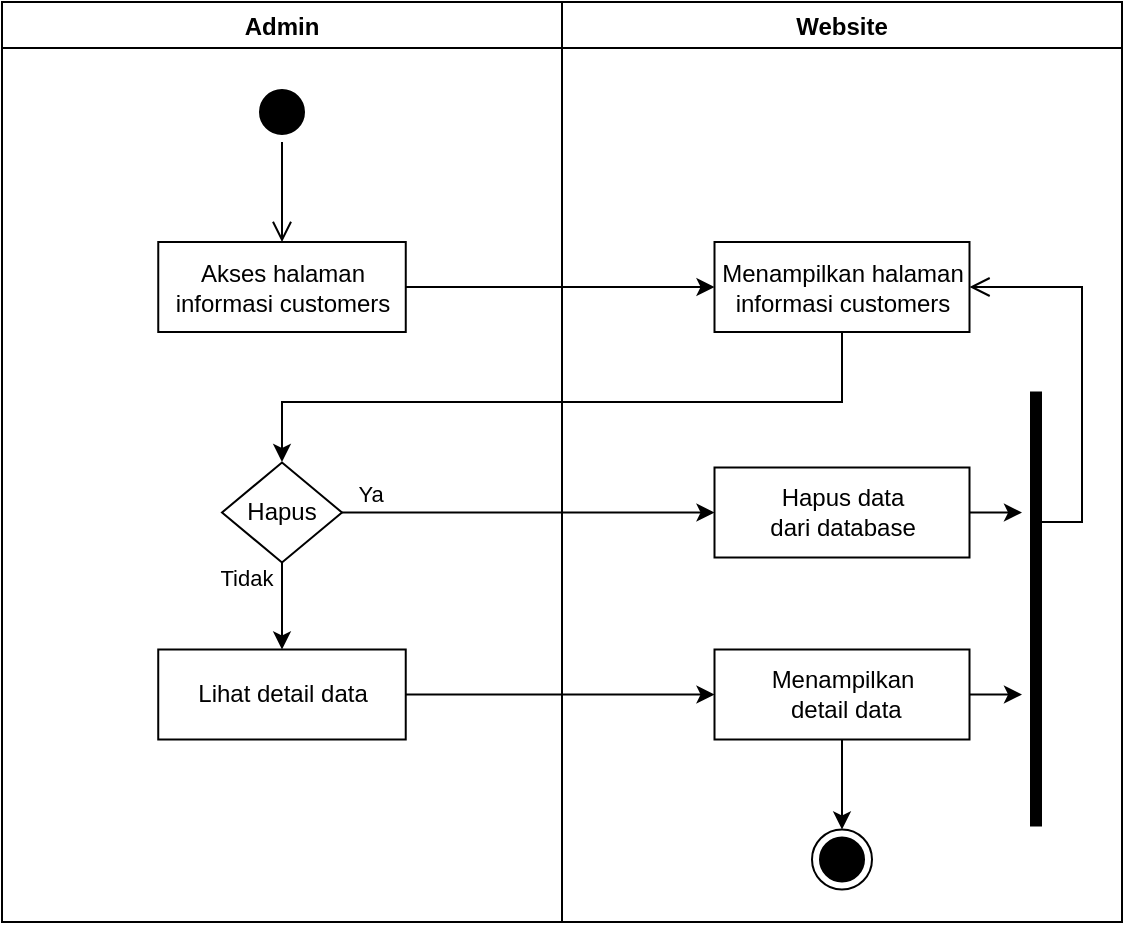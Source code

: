 <mxfile version="20.2.7" type="device"><diagram id="HG8Azky--fCuIibgUg4V" name="Page-1"><mxGraphModel dx="1240" dy="689" grid="1" gridSize="10" guides="1" tooltips="1" connect="1" arrows="1" fold="1" page="1" pageScale="1" pageWidth="850" pageHeight="1100" math="0" shadow="0"><root><mxCell id="0"/><mxCell id="1" parent="0"/><mxCell id="ijmGz51_Xqpf0WR8XBvP-1" value="Website" style="swimlane;fillColor=none;" parent="1" vertex="1"><mxGeometry x="440" y="160" width="280" height="460" as="geometry"/></mxCell><mxCell id="ijmGz51_Xqpf0WR8XBvP-2" value="Menampilkan halaman&lt;br&gt;informasi customers" style="html=1;strokeColor=#000000;fillColor=default;" parent="ijmGz51_Xqpf0WR8XBvP-1" vertex="1"><mxGeometry x="76.25" y="120" width="127.5" height="45" as="geometry"/></mxCell><mxCell id="ijmGz51_Xqpf0WR8XBvP-3" value="" style="ellipse;html=1;shape=endState;fillColor=#000000;strokeColor=#000000;" parent="ijmGz51_Xqpf0WR8XBvP-1" vertex="1"><mxGeometry x="125" y="413.75" width="30" height="30" as="geometry"/></mxCell><mxCell id="ijmGz51_Xqpf0WR8XBvP-6" value="Hapus data&lt;br&gt;dari database" style="html=1;strokeColor=#000000;fillColor=default;" parent="ijmGz51_Xqpf0WR8XBvP-1" vertex="1"><mxGeometry x="76.25" y="232.75" width="127.5" height="45" as="geometry"/></mxCell><mxCell id="ijmGz51_Xqpf0WR8XBvP-46" style="edgeStyle=orthogonalEdgeStyle;rounded=0;orthogonalLoop=1;jettySize=auto;html=1;exitX=0.5;exitY=1;exitDx=0;exitDy=0;entryX=0.5;entryY=0;entryDx=0;entryDy=0;" parent="ijmGz51_Xqpf0WR8XBvP-1" source="ijmGz51_Xqpf0WR8XBvP-10" target="ijmGz51_Xqpf0WR8XBvP-3" edge="1"><mxGeometry relative="1" as="geometry"/></mxCell><mxCell id="ijmGz51_Xqpf0WR8XBvP-10" value="Menampilkan &lt;br&gt;&amp;nbsp;detail data" style="html=1;strokeColor=#000000;fillColor=default;" parent="ijmGz51_Xqpf0WR8XBvP-1" vertex="1"><mxGeometry x="76.25" y="323.75" width="127.5" height="45" as="geometry"/></mxCell><mxCell id="ijmGz51_Xqpf0WR8XBvP-11" value="" style="shape=line;html=1;strokeWidth=6;strokeColor=#000000;rotation=-90;" parent="ijmGz51_Xqpf0WR8XBvP-1" vertex="1"><mxGeometry x="128.25" y="298.5" width="217.5" height="10" as="geometry"/></mxCell><mxCell id="ijmGz51_Xqpf0WR8XBvP-12" value="" style="edgeStyle=orthogonalEdgeStyle;html=1;verticalAlign=bottom;endArrow=open;endSize=8;strokeColor=#000000;rounded=0;entryX=1;entryY=0.5;entryDx=0;entryDy=0;exitX=0.489;exitY=0.5;exitDx=0;exitDy=0;exitPerimeter=0;" parent="ijmGz51_Xqpf0WR8XBvP-1" target="ijmGz51_Xqpf0WR8XBvP-2" edge="1" source="ijmGz51_Xqpf0WR8XBvP-11"><mxGeometry relative="1" as="geometry"><mxPoint x="350" y="400" as="targetPoint"/><mxPoint x="250" y="560" as="sourcePoint"/><Array as="points"><mxPoint x="260" y="260"/><mxPoint x="260" y="143"/></Array></mxGeometry></mxCell><mxCell id="ijmGz51_Xqpf0WR8XBvP-13" value="Admin" style="swimlane;fillColor=none;startSize=23;" parent="1" vertex="1"><mxGeometry x="160" y="160" width="280" height="460" as="geometry"/></mxCell><mxCell id="ijmGz51_Xqpf0WR8XBvP-14" value="" style="ellipse;html=1;shape=startState;fillColor=#000000;strokeColor=#000000;" parent="ijmGz51_Xqpf0WR8XBvP-13" vertex="1"><mxGeometry x="125" y="40" width="30" height="30" as="geometry"/></mxCell><mxCell id="ijmGz51_Xqpf0WR8XBvP-15" value="" style="edgeStyle=orthogonalEdgeStyle;html=1;verticalAlign=bottom;endArrow=open;endSize=8;strokeColor=#000000;rounded=0;" parent="ijmGz51_Xqpf0WR8XBvP-13" source="ijmGz51_Xqpf0WR8XBvP-14" edge="1"><mxGeometry relative="1" as="geometry"><mxPoint x="140" y="120" as="targetPoint"/></mxGeometry></mxCell><mxCell id="ijmGz51_Xqpf0WR8XBvP-16" value="Akses halaman&lt;br&gt;informasi customers" style="html=1;strokeColor=#000000;fillColor=default;" parent="ijmGz51_Xqpf0WR8XBvP-13" vertex="1"><mxGeometry x="78.13" y="120" width="123.75" height="45" as="geometry"/></mxCell><mxCell id="ijmGz51_Xqpf0WR8XBvP-45" style="edgeStyle=orthogonalEdgeStyle;rounded=0;orthogonalLoop=1;jettySize=auto;html=1;exitX=0.5;exitY=1;exitDx=0;exitDy=0;entryX=0.5;entryY=0;entryDx=0;entryDy=0;" parent="ijmGz51_Xqpf0WR8XBvP-13" source="ijmGz51_Xqpf0WR8XBvP-22" target="ijmGz51_Xqpf0WR8XBvP-27" edge="1"><mxGeometry relative="1" as="geometry"/></mxCell><mxCell id="ijmGz51_Xqpf0WR8XBvP-22" value="Hapus" style="rhombus;whiteSpace=wrap;html=1;" parent="ijmGz51_Xqpf0WR8XBvP-13" vertex="1"><mxGeometry x="110.0" y="230.25" width="59.99" height="50" as="geometry"/></mxCell><mxCell id="ijmGz51_Xqpf0WR8XBvP-27" value="Lihat detail data" style="html=1;strokeColor=#000000;fillColor=default;" parent="ijmGz51_Xqpf0WR8XBvP-13" vertex="1"><mxGeometry x="78.12" y="323.75" width="123.75" height="45" as="geometry"/></mxCell><mxCell id="ijmGz51_Xqpf0WR8XBvP-28" style="edgeStyle=orthogonalEdgeStyle;rounded=0;orthogonalLoop=1;jettySize=auto;html=1;exitX=1;exitY=0.5;exitDx=0;exitDy=0;strokeColor=#000000;entryX=0;entryY=0.5;entryDx=0;entryDy=0;" parent="1" source="ijmGz51_Xqpf0WR8XBvP-16" target="ijmGz51_Xqpf0WR8XBvP-2" edge="1"><mxGeometry relative="1" as="geometry"><mxPoint x="560" y="225" as="targetPoint"/><Array as="points"><mxPoint x="500" y="303"/><mxPoint x="510" y="303"/></Array></mxGeometry></mxCell><mxCell id="ijmGz51_Xqpf0WR8XBvP-29" style="edgeStyle=orthogonalEdgeStyle;rounded=0;orthogonalLoop=1;jettySize=auto;html=1;exitX=0.5;exitY=1;exitDx=0;exitDy=0;strokeColor=#000000;entryX=0.5;entryY=0;entryDx=0;entryDy=0;" parent="1" source="ijmGz51_Xqpf0WR8XBvP-2" edge="1"><mxGeometry relative="1" as="geometry"><Array as="points"><mxPoint x="580" y="360"/><mxPoint x="300" y="360"/></Array><mxPoint x="299.995" y="390" as="targetPoint"/></mxGeometry></mxCell><mxCell id="ijmGz51_Xqpf0WR8XBvP-34" style="edgeStyle=orthogonalEdgeStyle;rounded=0;orthogonalLoop=1;jettySize=auto;html=1;exitX=1;exitY=0.5;exitDx=0;exitDy=0;entryX=0;entryY=0.5;entryDx=0;entryDy=0;" parent="1" source="ijmGz51_Xqpf0WR8XBvP-22" target="ijmGz51_Xqpf0WR8XBvP-6" edge="1"><mxGeometry relative="1" as="geometry"/></mxCell><mxCell id="ijmGz51_Xqpf0WR8XBvP-35" value="Ya" style="edgeLabel;html=1;align=center;verticalAlign=middle;resizable=0;points=[];" parent="ijmGz51_Xqpf0WR8XBvP-34" connectable="0" vertex="1"><mxGeometry x="-0.853" y="1" relative="1" as="geometry"><mxPoint y="-9" as="offset"/></mxGeometry></mxCell><mxCell id="ijmGz51_Xqpf0WR8XBvP-39" style="edgeStyle=orthogonalEdgeStyle;rounded=0;orthogonalLoop=1;jettySize=auto;html=1;exitX=1;exitY=0.5;exitDx=0;exitDy=0;entryX=0;entryY=0.5;entryDx=0;entryDy=0;" parent="1" source="ijmGz51_Xqpf0WR8XBvP-27" target="ijmGz51_Xqpf0WR8XBvP-10" edge="1"><mxGeometry relative="1" as="geometry"/></mxCell><mxCell id="ijmGz51_Xqpf0WR8XBvP-44" style="edgeStyle=orthogonalEdgeStyle;rounded=0;orthogonalLoop=1;jettySize=auto;html=1;exitX=1;exitY=0.5;exitDx=0;exitDy=0;" parent="1" source="ijmGz51_Xqpf0WR8XBvP-6" edge="1"><mxGeometry relative="1" as="geometry"><mxPoint x="670" y="415.691" as="targetPoint"/></mxGeometry></mxCell><mxCell id="ijmGz51_Xqpf0WR8XBvP-47" style="edgeStyle=orthogonalEdgeStyle;rounded=0;orthogonalLoop=1;jettySize=auto;html=1;exitX=1;exitY=0.5;exitDx=0;exitDy=0;" parent="1" source="ijmGz51_Xqpf0WR8XBvP-10" edge="1"><mxGeometry relative="1" as="geometry"><mxPoint x="670" y="506.279" as="targetPoint"/></mxGeometry></mxCell><mxCell id="ijmGz51_Xqpf0WR8XBvP-49" value="Tidak" style="edgeLabel;html=1;align=center;verticalAlign=middle;resizable=0;points=[];" parent="1" connectable="0" vertex="1"><mxGeometry x="355.323" y="419.25" as="geometry"><mxPoint x="-74" y="28" as="offset"/></mxGeometry></mxCell></root></mxGraphModel></diagram></mxfile>